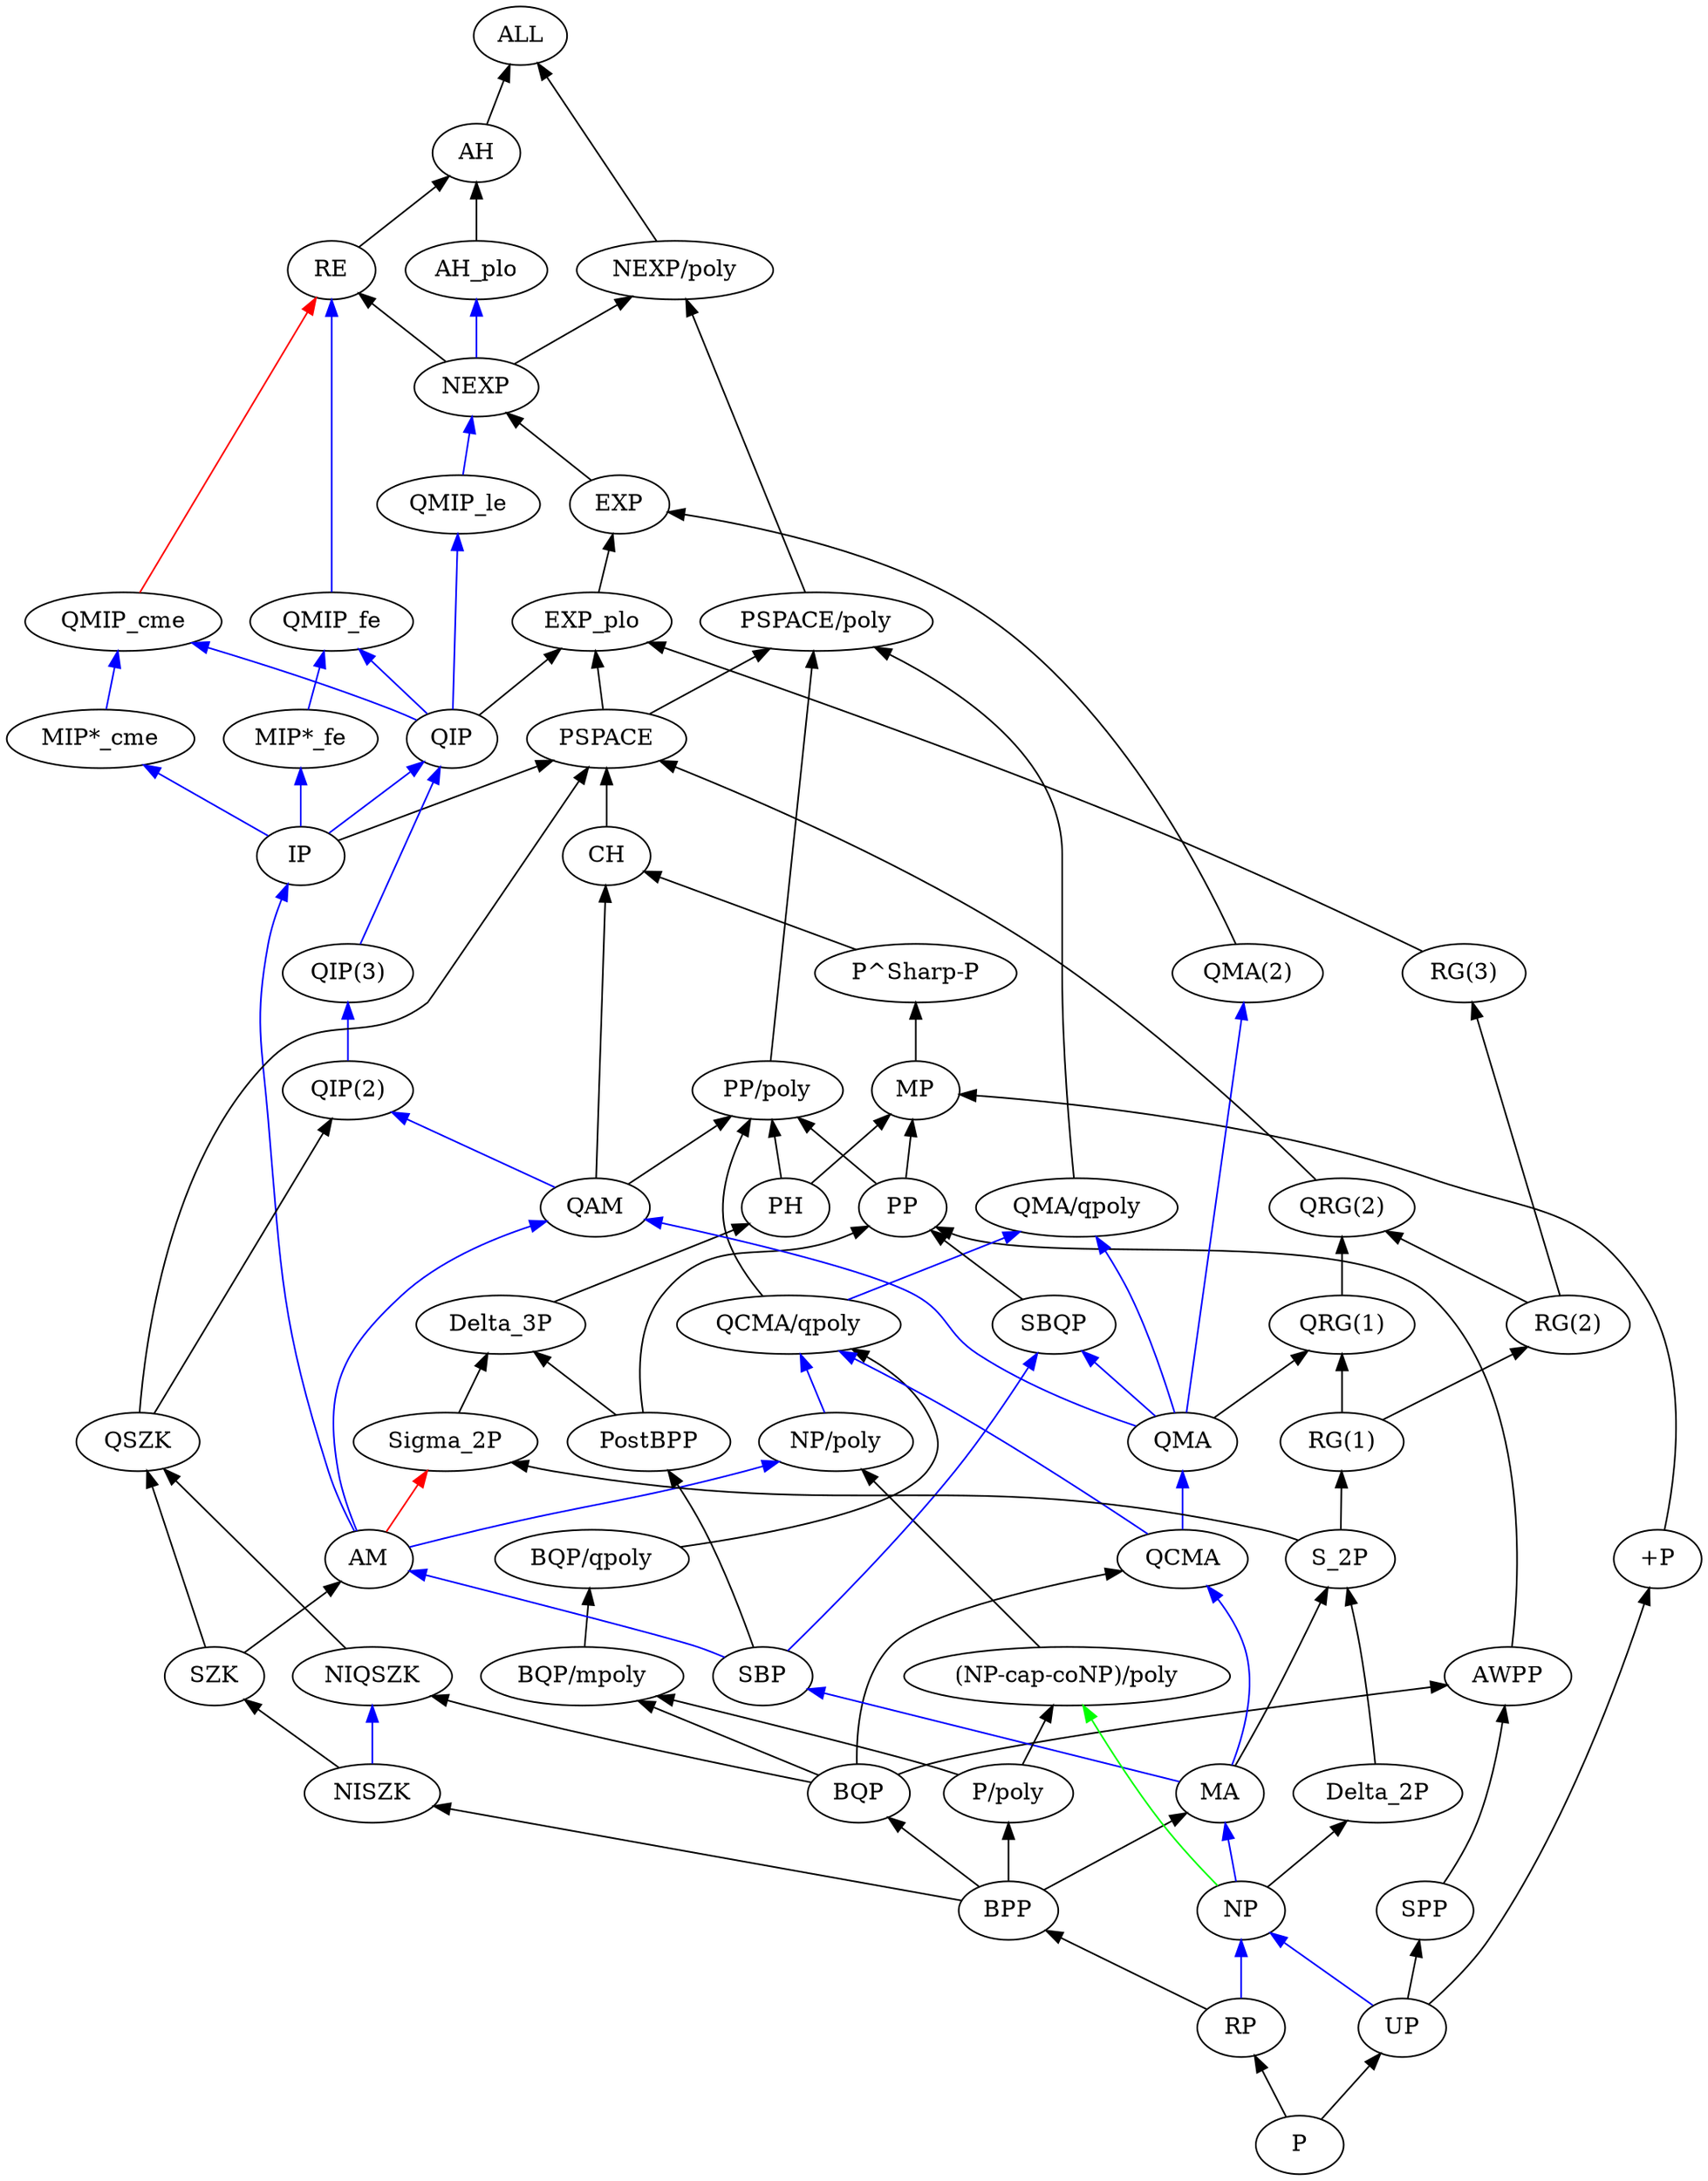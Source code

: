 digraph G {
    bgcolor=white;
    rankdir=BT;
    node [color=black,fontcolor=black];
    1 [label="(NP-cap-coNP)/poly"];
    2 [label="+P"];
    3 [label="AH"];
    4 [label="AH_plo"];
    5 [label="ALL"];
    6 [label="AM"];
    7 [label="AWPP"];
    8 [label="BPP"];
    9 [label="BQP"];
    10 [label="BQP/mpoly"];
    11 [label="BQP/qpoly"];
    12 [label="CH"];
    13 [label="Delta_2P"];
    14 [label="Delta_3P"];
    15 [label="EXP"];
    16 [label="EXP_plo"];
    17 [label="IP"];
    18 [label="MA"];
    19 [label="MIP*_cme"];
    20 [label="MIP*_fe"];
    21 [label="MP"];
    22 [label="NEXP"];
    23 [label="NEXP/poly"];
    24 [label="NIQSZK"];
    25 [label="NISZK"];
    26 [label="NP"];
    27 [label="NP/poly"];
    28 [label="P"];
    29 [label="P/poly"];
    30 [label="PH"];
    31 [label="PP"];
    32 [label="PP/poly"];
    33 [label="PSPACE"];
    34 [label="PSPACE/poly"];
    35 [label="P^Sharp-P"];
    36 [label="PostBPP"];
    37 [label="QAM"];
    38 [label="QCMA"];
    39 [label="QCMA/qpoly"];
    40 [label="QIP"];
    41 [label="QIP(2)"];
    42 [label="QIP(3)"];
    43 [label="QMA"];
    44 [label="QMA(2)"];
    45 [label="QMA/qpoly"];
    46 [label="QMIP_cme"];
    47 [label="QMIP_fe"];
    48 [label="QMIP_le"];
    49 [label="QRG(1)"];
    50 [label="QRG(2)"];
    51 [label="QSZK"];
    52 [label="RE"];
    53 [label="RG(1)"];
    54 [label="RG(2)"];
    55 [label="RG(3)"];
    56 [label="RP"];
    57 [label="SBP"];
    58 [label="SBQP"];
    59 [label="SPP"];
    60 [label="SZK"];
    61 [label="S_2P"];
    62 [label="Sigma_2P"];
    63 [label="UP"];
    62 -> 14 [color=black];
    15 -> 22 [color=black];
    16 -> 15 [color=black];
    53 -> 49 [color=black];
    53 -> 54 [color=black];
    48 -> 22 [color=blue];
    52 -> 3 [color=black];
    54 -> 50 [color=black];
    54 -> 55 [color=black];
    40 -> 16 [color=black];
    40 -> 48 [color=blue];
    40 -> 46 [color=blue];
    40 -> 47 [color=blue];
    47 -> 52 [color=blue];
    19 -> 46 [color=blue];
    44 -> 15 [color=black];
    63 -> 59 [color=black];
    63 -> 2 [color=black];
    63 -> 26 [color=blue];
    56 -> 8 [color=black];
    56 -> 26 [color=blue];
    9 -> 7 [color=black];
    9 -> 24 [color=black];
    9 -> 10 [color=black];
    9 -> 38 [color=black];
    58 -> 31 [color=black];
    51 -> 33 [color=black];
    51 -> 41 [color=black];
    31 -> 32 [color=black];
    31 -> 21 [color=black];
    59 -> 7 [color=black];
    37 -> 32 [color=black];
    37 -> 12 [color=black];
    37 -> 41 [color=blue];
    35 -> 12 [color=black];
    36 -> 31 [color=black];
    36 -> 14 [color=black];
    21 -> 35 [color=black];
    39 -> 32 [color=black];
    39 -> 45 [color=blue];
    49 -> 50 [color=black];
    38 -> 43 [color=blue];
    38 -> 39 [color=blue];
    46 -> 52 [color=red];
    30 -> 32 [color=black];
    30 -> 21 [color=black];
    27 -> 39 [color=blue];
    6 -> 27 [color=blue];
    6 -> 17 [color=blue];
    6 -> 37 [color=blue];
    6 -> 62 [color=red];
    45 -> 34 [color=black];
    12 -> 33 [color=black];
    8 -> 25 [color=black];
    8 -> 18 [color=black];
    8 -> 9 [color=black];
    8 -> 29 [color=black];
    61 -> 53 [color=black];
    61 -> 62 [color=black];
    26 -> 13 [color=black];
    26 -> 18 [color=blue];
    26 -> 1 [color=green];
    43 -> 49 [color=black];
    43 -> 58 [color=blue];
    43 -> 44 [color=blue];
    43 -> 37 [color=blue];
    43 -> 45 [color=blue];
    29 -> 10 [color=black];
    29 -> 1 [color=black];
    22 -> 52 [color=black];
    22 -> 23 [color=black];
    22 -> 4 [color=blue];
    13 -> 61 [color=black];
    34 -> 23 [color=black];
    2 -> 21 [color=black];
    55 -> 16 [color=black];
    41 -> 42 [color=blue];
    23 -> 5 [color=black];
    25 -> 60 [color=black];
    25 -> 24 [color=blue];
    42 -> 40 [color=blue];
    4 -> 3 [color=black];
    28 -> 63 [color=black];
    28 -> 56 [color=black];
    33 -> 16 [color=black];
    33 -> 34 [color=black];
    18 -> 61 [color=black];
    18 -> 57 [color=blue];
    18 -> 38 [color=blue];
    32 -> 34 [color=black];
    17 -> 33 [color=black];
    17 -> 20 [color=blue];
    17 -> 19 [color=blue];
    17 -> 40 [color=blue];
    50 -> 33 [color=black];
    60 -> 51 [color=black];
    60 -> 6 [color=black];
    1 -> 27 [color=black];
    14 -> 30 [color=black];
    24 -> 51 [color=black];
    20 -> 47 [color=blue];
    7 -> 31 [color=black];
    10 -> 11 [color=black];
    11 -> 39 [color=black];
    3 -> 5 [color=black];
    57 -> 36 [color=black];
    57 -> 58 [color=blue];
    57 -> 6 [color=blue];
}